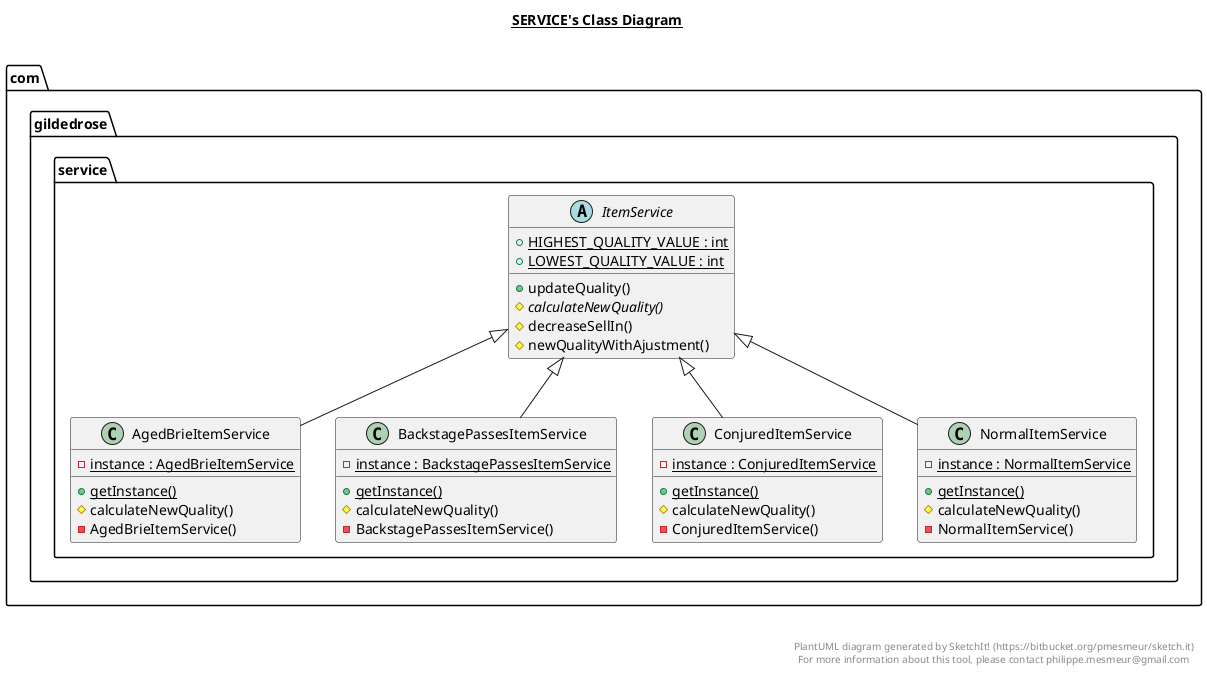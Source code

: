 @startuml

title __SERVICE's Class Diagram__\n

  namespace com.gildedrose.service {
      class com.gildedrose.service.AgedBrieItemService {
          {static} - instance : AgedBrieItemService
          {static} + getInstance()
          # calculateNewQuality()
          - AgedBrieItemService()
      }
    }
  

  namespace com.gildedrose.service {
      class com.gildedrose.service.BackstagePassesItemService {
          {static} - instance : BackstagePassesItemService
          {static} + getInstance()
          # calculateNewQuality()
          - BackstagePassesItemService()
      }
    }
  

  namespace com.gildedrose.service {
      class com.gildedrose.service.ConjuredItemService {
          {static} - instance : ConjuredItemService
          {static} + getInstance()
          # calculateNewQuality()
          - ConjuredItemService()
      }
    }
  

  namespace com.gildedrose.service {
      abstract class com.gildedrose.service.ItemService {
          {static} + HIGHEST_QUALITY_VALUE : int
          {static} + LOWEST_QUALITY_VALUE : int
          + updateQuality()
          {abstract} # calculateNewQuality()
          # decreaseSellIn()
          # newQualityWithAjustment()
      }
    }
  

  namespace com.gildedrose.service {
      class com.gildedrose.service.NormalItemService {
          {static} - instance : NormalItemService
          {static} + getInstance()
          # calculateNewQuality()
          - NormalItemService()
      }
    }
  

  com.gildedrose.service.AgedBrieItemService -up-|> com.gildedrose.service.ItemService
  com.gildedrose.service.BackstagePassesItemService -up-|> com.gildedrose.service.ItemService
  com.gildedrose.service.ConjuredItemService -up-|> com.gildedrose.service.ItemService
  com.gildedrose.service.NormalItemService -up-|> com.gildedrose.service.ItemService


right footer


PlantUML diagram generated by SketchIt! (https://bitbucket.org/pmesmeur/sketch.it)
For more information about this tool, please contact philippe.mesmeur@gmail.com
endfooter

@enduml
